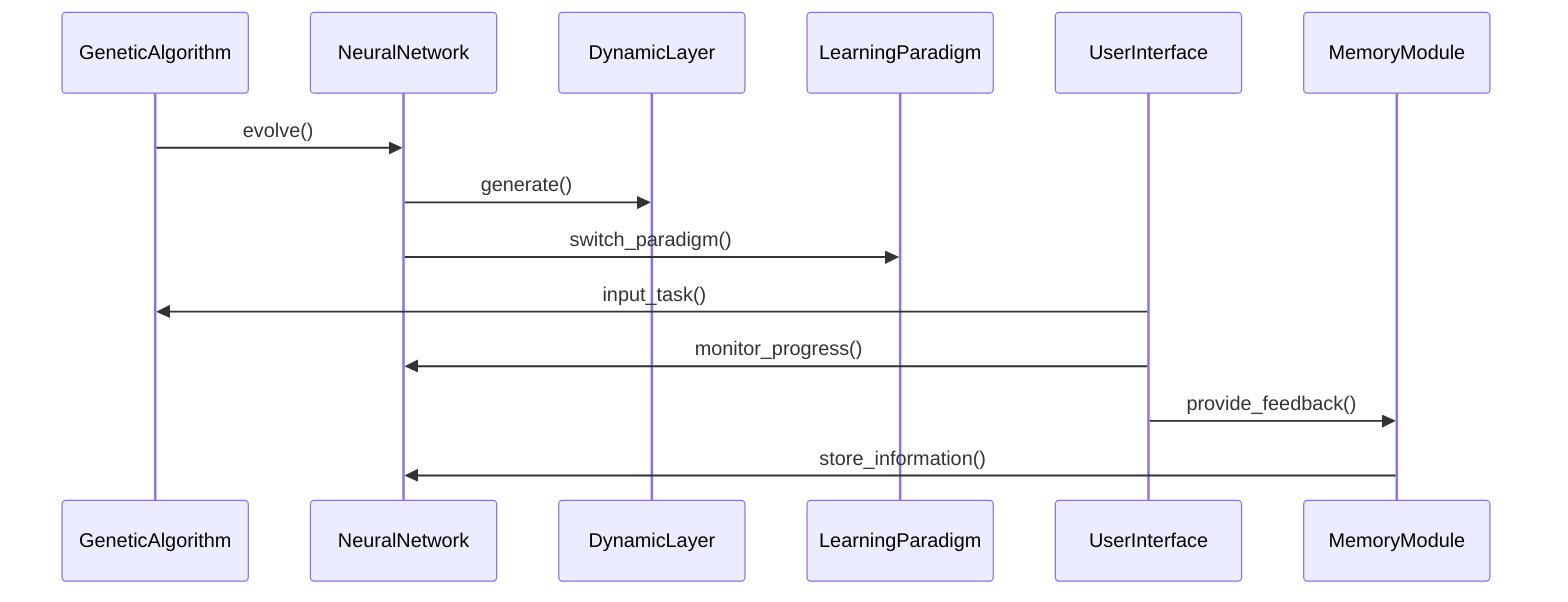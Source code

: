 sequenceDiagram
    participant GA as GeneticAlgorithm
    participant NN as NeuralNetwork
    participant DL as DynamicLayer
    participant LP as LearningParadigm
    participant UI as UserInterface
    participant MM as MemoryModule
    GA->>NN: evolve()
    NN->>DL: generate()
    NN->>LP: switch_paradigm()
    UI->>GA: input_task()
    UI->>NN: monitor_progress()
    UI->>MM: provide_feedback()
    MM->>NN: store_information()